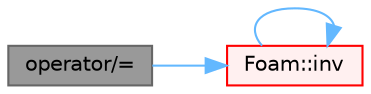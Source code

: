 digraph "operator/="
{
 // LATEX_PDF_SIZE
  bgcolor="transparent";
  edge [fontname=Helvetica,fontsize=10,labelfontname=Helvetica,labelfontsize=10];
  node [fontname=Helvetica,fontsize=10,shape=box,height=0.2,width=0.4];
  rankdir="LR";
  Node1 [id="Node000001",label="operator/=",height=0.2,width=0.4,color="gray40", fillcolor="grey60", style="filled", fontcolor="black",tooltip=" "];
  Node1 -> Node2 [id="edge1_Node000001_Node000002",color="steelblue1",style="solid",tooltip=" "];
  Node2 [id="Node000002",label="Foam::inv",height=0.2,width=0.4,color="red", fillcolor="#FFF0F0", style="filled",URL="$namespaceFoam.html#ac51979edadae5b8ade119dd30b88e381",tooltip=" "];
  Node2 -> Node2 [id="edge2_Node000002_Node000002",color="steelblue1",style="solid",tooltip=" "];
}
